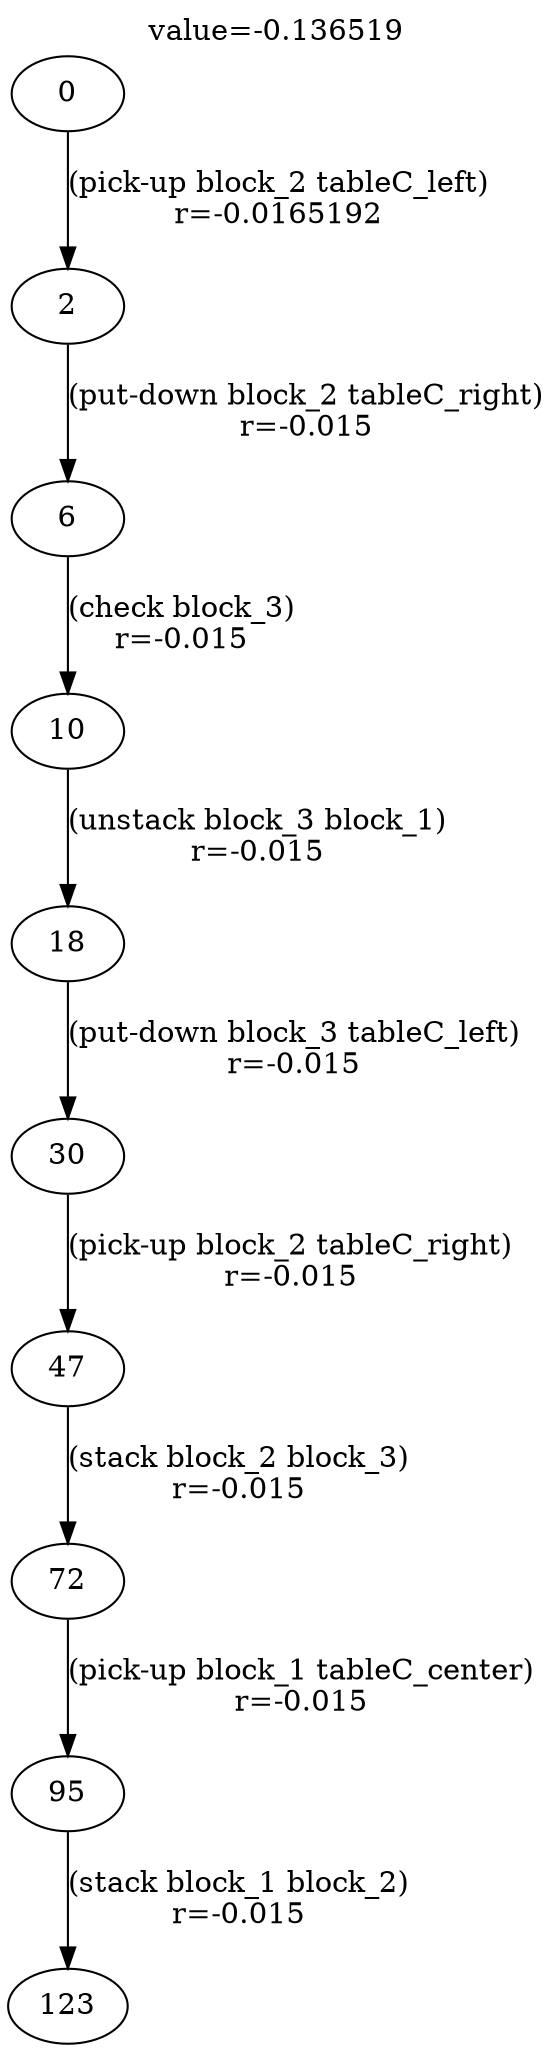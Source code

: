 digraph g{
label="value=-0.136519"
labelloc=top
0->2 [ label="(pick-up block_2 tableC_left)
r=-0.0165192" ];
2->6 [ label="(put-down block_2 tableC_right)
r=-0.015" ];
6->10 [ label="(check block_3)
r=-0.015" ];
10->18 [ label="(unstack block_3 block_1)
r=-0.015" ];
18->30 [ label="(put-down block_3 tableC_left)
r=-0.015" ];
30->47 [ label="(pick-up block_2 tableC_right)
r=-0.015" ];
47->72 [ label="(stack block_2 block_3)
r=-0.015" ];
72->95 [ label="(pick-up block_1 tableC_center)
r=-0.015" ];
95->123 [ label="(stack block_1 block_2)
r=-0.015" ];
}
